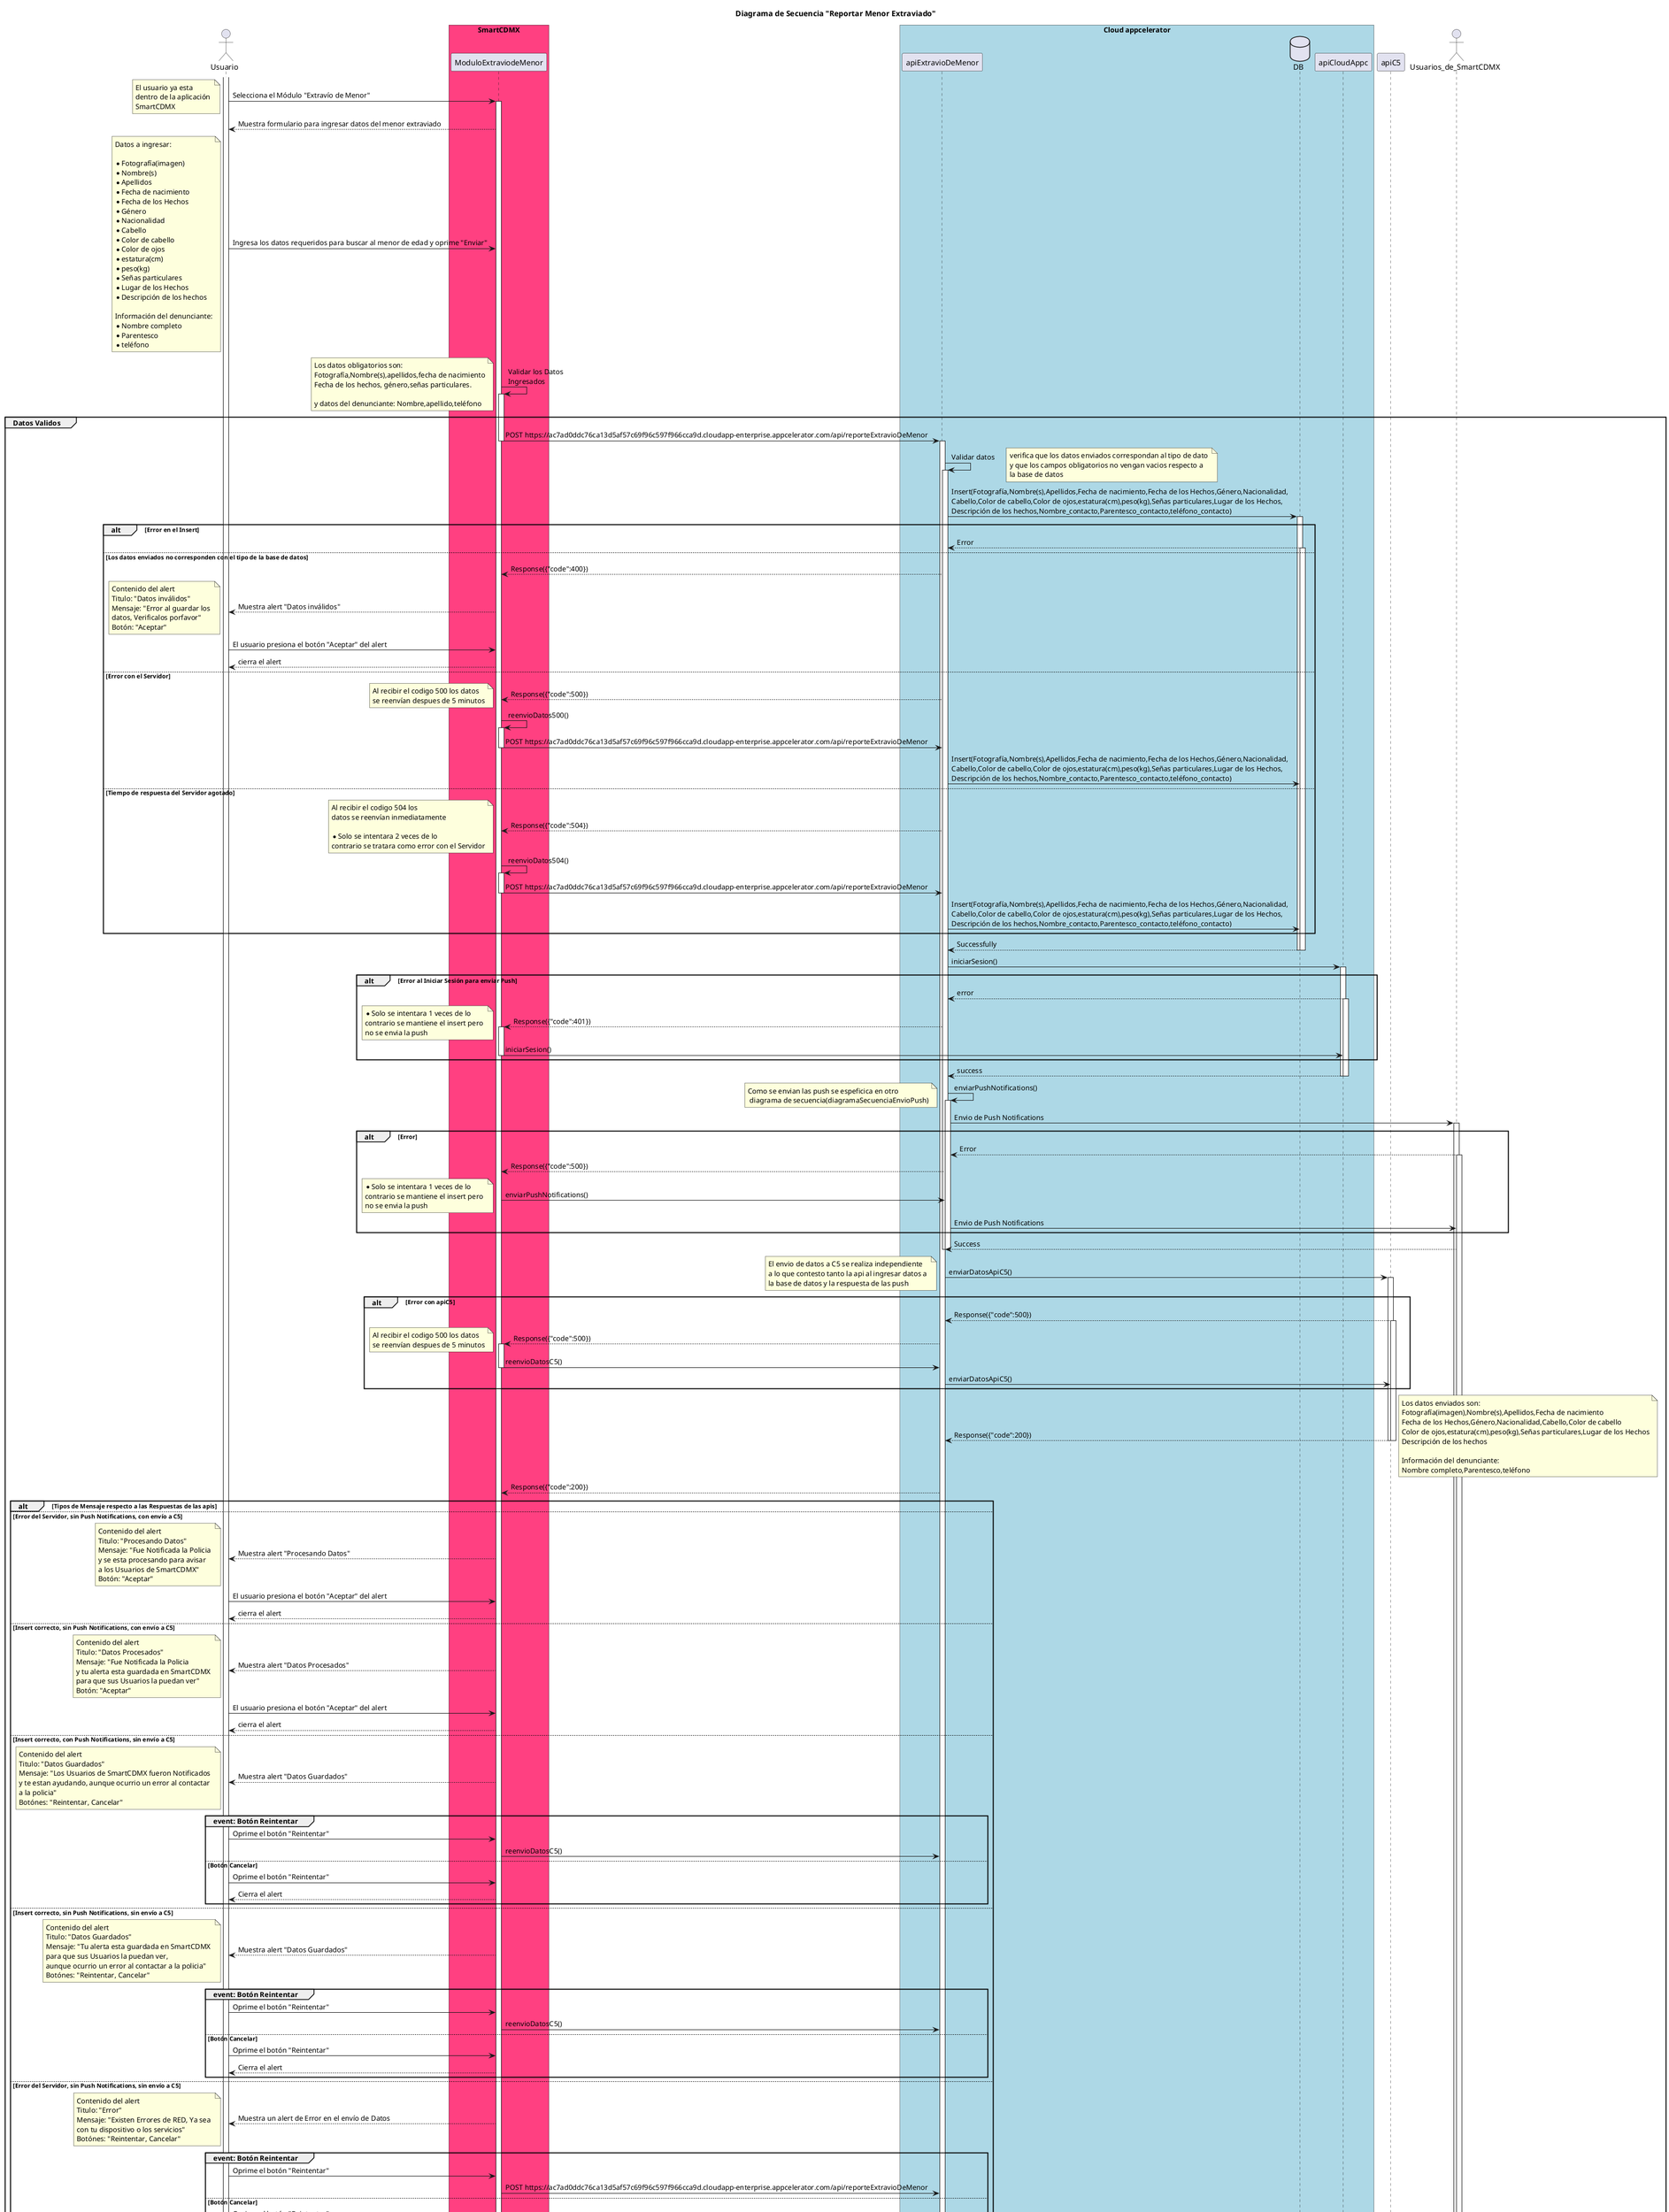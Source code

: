 @startuml
title Diagrama de Secuencia "Reportar Menor Extraviado"

Actor Usuario
box "SmartCDMX" #ff4081
participant ModuloExtraviodeMenor
end box
box "Cloud appcelerator" #LightBlue
participant apiExtravioDeMenor
database DB
participant apiCloudAppc
end box
participant apiC5
Actor Usuarios_de_SmartCDMX

activate Usuario
Usuario->ModuloExtraviodeMenor:Selecciona el Módulo "Extravío de Menor"
activate ModuloExtraviodeMenor
note left:El usuario ya esta \ndentro de la aplicación \nSmartCDMX
ModuloExtraviodeMenor-->Usuario:Muestra formulario para ingresar datos del menor extraviado
Usuario->ModuloExtraviodeMenor:Ingresa los datos requeridos para buscar al menor de edad y oprime "Enviar"
note left:Datos a ingresar:\n\n*Fotografía(imagen)\n*Nombre(s)\n*Apellidos\n*Fecha de nacimiento\n*Fecha de los Hechos\n*Género\n*Nacionalidad\n*Cabello\n*Color de cabello\n*Color de ojos\n*estatura(cm)\n*peso(kg)\n*Señas particulares\n*Lugar de los Hechos\n*Descripción de los hechos\n\nInformación del denunciante:\n*Nombre completo\n*Parentesco\n*teléfono
ModuloExtraviodeMenor->ModuloExtraviodeMenor:Validar los Datos \nIngresados
activate ModuloExtraviodeMenor
note left: Los datos obligatorios son:\nFotografía,Nombre(s),apellidos,fecha de nacimiento\nFecha de los hechos, género,señas particulares.\n\ny datos del denunciante: Nombre,apellido,teléfono

  group Datos Validos
    ModuloExtraviodeMenor->apiExtravioDeMenor:POST https://ac7ad0ddc76ca13d5af57c69f96c597f966cca9d.cloudapp-enterprise.appcelerator.com/api/reporteExtravioDeMenor
    deactivate ModuloExtraviodeMenor
    activate apiExtravioDeMenor
    apiExtravioDeMenor->apiExtravioDeMenor: Validar datos
    note right: verifica que los datos enviados correspondan al tipo de dato \ny que los campos obligatorios no vengan vacios respecto a \nla base de datos
    activate apiExtravioDeMenor

    apiExtravioDeMenor->DB:Insert(Fotografía,Nombre(s),Apellidos,Fecha de nacimiento,Fecha de los Hechos,Género,Nacionalidad,\nCabello,Color de cabello,Color de ojos,estatura(cm),peso(kg),Señas particulares,Lugar de los Hechos,\nDescripción de los hechos,Nombre_contacto,Parentesco_contacto,teléfono_contacto)
    activate DB
    alt Error en el Insert
      DB-->apiExtravioDeMenor:Error
      activate DB
    else Los datos enviados no corresponden con el tipo de la base de datos
      apiExtravioDeMenor-->ModuloExtraviodeMenor:Response({"code":400})
      Usuario<--ModuloExtraviodeMenor:Muestra alert "Datos inválidos"
      note left:Contenido del alert \nTitulo: "Datos inválidos"\nMensaje: "Error al guardar los \ndatos, Verificalos porfavor"\nBotón: "Aceptar"
      Usuario->ModuloExtraviodeMenor:El usuario presiona el botón "Aceptar" del alert
      Usuario<--ModuloExtraviodeMenor:cierra el alert

    else Error con el Servidor
      apiExtravioDeMenor-->ModuloExtraviodeMenor:Response({"code":500})
      note left:Al recibir el codigo 500 los datos \nse reenvían despues de 5 minutos
      ModuloExtraviodeMenor->ModuloExtraviodeMenor:reenvioDatos500()
      activate ModuloExtraviodeMenor
      ModuloExtraviodeMenor->apiExtravioDeMenor:POST https://ac7ad0ddc76ca13d5af57c69f96c597f966cca9d.cloudapp-enterprise.appcelerator.com/api/reporteExtravioDeMenor
      deactivate ModuloExtraviodeMenor
      apiExtravioDeMenor->DB:Insert(Fotografía,Nombre(s),Apellidos,Fecha de nacimiento,Fecha de los Hechos,Género,Nacionalidad,\nCabello,Color de cabello,Color de ojos,estatura(cm),peso(kg),Señas particulares,Lugar de los Hechos,\nDescripción de los hechos,Nombre_contacto,Parentesco_contacto,teléfono_contacto)

    else Tiempo de respuesta del Servidor agotado
      apiExtravioDeMenor-->ModuloExtraviodeMenor:Response({"code":504})
      note left:Al recibir el codigo 504 los \ndatos se reenvían inmediatamente\n\n*Solo se intentara 2 veces de lo \ncontrario se tratara como error con el Servidor
      ModuloExtraviodeMenor->ModuloExtraviodeMenor:reenvioDatos504()
      activate ModuloExtraviodeMenor
      ModuloExtraviodeMenor->apiExtravioDeMenor:POST https://ac7ad0ddc76ca13d5af57c69f96c597f966cca9d.cloudapp-enterprise.appcelerator.com/api/reporteExtravioDeMenor
      deactivate ModuloExtraviodeMenor
      apiExtravioDeMenor->DB:Insert(Fotografía,Nombre(s),Apellidos,Fecha de nacimiento,Fecha de los Hechos,Género,Nacionalidad,\nCabello,Color de cabello,Color de ojos,estatura(cm),peso(kg),Señas particulares,Lugar de los Hechos,\nDescripción de los hechos,Nombre_contacto,Parentesco_contacto,teléfono_contacto)
    end
    DB-->apiExtravioDeMenor:Successfully
    deactivate DB
    deactivate DB

    apiExtravioDeMenor->apiCloudAppc: iniciarSesion()
    activate apiCloudAppc
    alt Error al Iniciar Sesión para enviar Push
      apiExtravioDeMenor<--apiCloudAppc: error
      activate apiCloudAppc
      apiExtravioDeMenor-->ModuloExtraviodeMenor:Response({"code":401})
      note left:*Solo se intentara 1 veces de lo \ncontrario se mantiene el insert pero \nno se envia la push
      activate ModuloExtraviodeMenor
      ModuloExtraviodeMenor->apiCloudAppc: iniciarSesion()
      deactivate ModuloExtraviodeMenor
    end
    apiExtravioDeMenor<--apiCloudAppc: success
    deactivate apiCloudAppc
    deactivate apiCloudAppc

    apiExtravioDeMenor->apiExtravioDeMenor: enviarPushNotifications()
    note left:Como se envian las push se espeficica en otro\n diagrama de secuencia(diagramaSecuenciaEnvioPush)
    activate apiExtravioDeMenor
    apiExtravioDeMenor->Usuarios_de_SmartCDMX:Envio de Push Notifications
    activate Usuarios_de_SmartCDMX
    alt Error
      apiExtravioDeMenor<--Usuarios_de_SmartCDMX: Error
      activate Usuarios_de_SmartCDMX
      apiExtravioDeMenor-->ModuloExtraviodeMenor:Response({"code":500})
      ModuloExtraviodeMenor->apiExtravioDeMenor:enviarPushNotifications()
      note left:*Solo se intentara 1 veces de lo \ncontrario se mantiene el insert pero \nno se envia la push
      apiExtravioDeMenor->Usuarios_de_SmartCDMX:Envio de Push Notifications
    end
    apiExtravioDeMenor<--Usuarios_de_SmartCDMX: Success
    deactivate apiExtravioDeMenor
    deactivate apiExtravioDeMenor

    apiExtravioDeMenor->apiC5:enviarDatosApiC5()
    note left:El envio de datos a C5 se realiza independiente \na lo que contesto tanto la api al ingresar datos a \nla base de datos y la respuesta de las push
    activate apiC5
    alt Error con apiC5
      apiC5-->apiExtravioDeMenor:Response({"code":500})
      activate apiC5
      apiExtravioDeMenor-->ModuloExtraviodeMenor:Response({"code":500})
      note left:Al recibir el codigo 500 los datos \nse reenvían despues de 5 minutos
      activate ModuloExtraviodeMenor
      ModuloExtraviodeMenor->apiExtravioDeMenor:reenvioDatosC5()
      deactivate ModuloExtraviodeMenor
      apiExtravioDeMenor->apiC5:enviarDatosApiC5()
    end
    apiC5-->apiExtravioDeMenor:Response({"code":200})
    note right:Los datos enviados son: \nFotografía(imagen),Nombre(s),Apellidos,Fecha de nacimiento\nFecha de los Hechos,Género,Nacionalidad,Cabello,Color de cabello\nColor de ojos,estatura(cm),peso(kg),Señas particulares,Lugar de los Hechos\nDescripción de los hechos\n\nInformación del denunciante:\nNombre completo,Parentesco,teléfono
    deactivate apiC5
    deactivate apiC5

    apiExtravioDeMenor-->ModuloExtraviodeMenor:Response({"code":200})
    alt Tipos de Mensaje respecto a las Respuestas de las apis
      else Error del Servidor, sin Push Notifications, con envío a C5
        Usuario<--ModuloExtraviodeMenor:Muestra alert "Procesando Datos"
        note left:Contenido del alert \nTitulo: "Procesando Datos"\nMensaje: "Fue Notificada la Policia \ny se esta procesando para avisar \na los Usuarios de SmartCDMX"\nBotón: "Aceptar"
        Usuario->ModuloExtraviodeMenor:El usuario presiona el botón "Aceptar" del alert
        Usuario<--ModuloExtraviodeMenor:cierra el alert

      else Insert correcto, sin Push Notifications, con envío a C5
        Usuario<--ModuloExtraviodeMenor:Muestra alert "Datos Procesados"
        note left:Contenido del alert \nTitulo: "Datos Procesados"\nMensaje: "Fue Notificada la Policia \ny tu alerta esta guardada en SmartCDMX \npara que sus Usuarios la puedan ver"\nBotón: "Aceptar"
        Usuario->ModuloExtraviodeMenor:El usuario presiona el botón "Aceptar" del alert
        Usuario<--ModuloExtraviodeMenor:cierra el alert

      else Insert correcto, con Push Notifications, sin envío a C5
        Usuario<--ModuloExtraviodeMenor:Muestra alert "Datos Guardados"
        note left:Contenido del alert \nTitulo: "Datos Guardados"\nMensaje: "Los Usuarios de SmartCDMX fueron Notificados \ny te estan ayudando, aunque ocurrio un error al contactar \na la policia"\nBotónes: "Reintentar, Cancelar"
        group event: Botón Reintentar
          Usuario->ModuloExtraviodeMenor:Oprime el botón "Reintentar"
          ModuloExtraviodeMenor->apiExtravioDeMenor:reenvioDatosC5()
          else Botón Cancelar
            Usuario->ModuloExtraviodeMenor:Oprime el botón "Reintentar"
            ModuloExtraviodeMenor-->Usuario:Cierra el alert
        end

        else Insert correcto, sin Push Notifications, sin envío a C5
          Usuario<--ModuloExtraviodeMenor:Muestra alert "Datos Guardados"
          note left:Contenido del alert \nTitulo: "Datos Guardados"\nMensaje: "Tu alerta esta guardada en SmartCDMX \npara que sus Usuarios la puedan ver, \naunque ocurrio un error al contactar a la policia"\nBotónes: "Reintentar, Cancelar"
          group event: Botón Reintentar
            Usuario->ModuloExtraviodeMenor:Oprime el botón "Reintentar"
            ModuloExtraviodeMenor->apiExtravioDeMenor:reenvioDatosC5()
            else Botón Cancelar
              Usuario->ModuloExtraviodeMenor:Oprime el botón "Reintentar"
              ModuloExtraviodeMenor-->Usuario:Cierra el alert
          end

      else Error del Servidor, sin Push Notifications, sin envío a C5
      ModuloExtraviodeMenor-->Usuario:Muestra un alert de Error en el envío de Datos
      note left:Contenido del alert \nTitulo: "Error"\nMensaje: "Existen Errores de RED, Ya sea \ncon tu dispositivo o los servicios"\nBotónes: "Reintentar, Cancelar"
        group event: Botón Reintentar
          Usuario->ModuloExtraviodeMenor:Oprime el botón "Reintentar"
          ModuloExtraviodeMenor->apiExtravioDeMenor:POST https://ac7ad0ddc76ca13d5af57c69f96c597f966cca9d.cloudapp-enterprise.appcelerator.com/api/reporteExtravioDeMenor
          else Botón Cancelar
            Usuario->ModuloExtraviodeMenor:Oprime el botón "Reintentar"
            ModuloExtraviodeMenor-->Usuario:Cierra el alert
        end
    end
    deactivate apiExtravioDeMenor
    ModuloExtraviodeMenor-->Usuario:Muestra un alert de confirmación en el envío de Datos
    note left:Contenido del alert \nTitulo: "Datos Enviados"\nMensaje: "Tu Alerta fue enviada con Exito a la\nPolicia y los Usuarios de SmartCDMX"\nBotón: "Aceptar"
    Usuario->ModuloExtraviodeMenor:Oprime el botón 'Aceptar' del Alert
    ModuloExtraviodeMenor-->Usuario:Cierra el alert

  else Datos invàlidos
    Usuario<--ModuloExtraviodeMenor:Muestra alert "Datos inválidos"
    note left:Contenido del alert \nTitulo: "Datos inválidos"\nMensaje: "Corrige los siguientes datos:"\n*Mostrara el nombre de los campos a corregir\nBotón: "Aceptar"
    Usuario->ModuloExtraviodeMenor:El usuario presiona el botón "Aceptar" del alert
    Usuario<--ModuloExtraviodeMenor:cierra el alert
    note left: El formulario mantiene los datos correctos\n que ingreso anteriormente y se borrarán\n los datos incorrectos
  end

  alt Lista de Alertas
    Usuario->ModuloExtraviodeMenor:Oprime el botón "Lista de Alertas"
    ModuloExtraviodeMenor-->Usuario:Muestra la Ventana con la Lista de Desaparecidos
    Usuario->ModuloExtraviodeMenor:Selecciona y Oprime el Nombre de algun Desaparecido
    note right:La Ventana "Información Completa"\nmuestra toda la Información del Desaparecido
    ModuloExtraviodeMenor-->Usuario:Muestra la Ventana "Información Completa"
    group event: Botón Reintentar
      Usuario->ModuloExtraviodeMenor:Oprime el botón "Enviar Notificación"
      ModuloExtraviodeMenor-->Usuario:Muestra la Ventana "Aportacion de Información"
      Usuario->ModuloExtraviodeMenor:Ingresa alguna Información de los Hechos y oprime enviar
      ModuloExtraviodeMenor->apiExtravioDeMenor:PUT https://ac7ad0ddc76ca13d5af57c69f96c597f966cca9d.cloudapp-enterprise.appcelerator.com/api/reporteExtravioDeMenor
      activate apiExtravioDeMenor
      note right:Los Datos a actualizar son:\n*Descripción de los Hechos\n*Lugar de los Hechos\nEsta ultima como referencia del\nultimo paradero del desaparecido
      apiExtravioDeMenor->DB:Update(Lugar de los Hechos, Descripción de los hechos)
      activate DB
      note left:Todo el proceso del Update es similar al POST,\ndebe actualizar la base de datos, enviar las Push\nNotifications y avisar a C5\n\nSi existen errores se debe resolver igual que en\nel POST anterior junto con sus posibles mensajes
      deactivate DB
    end
  end
@enduml
